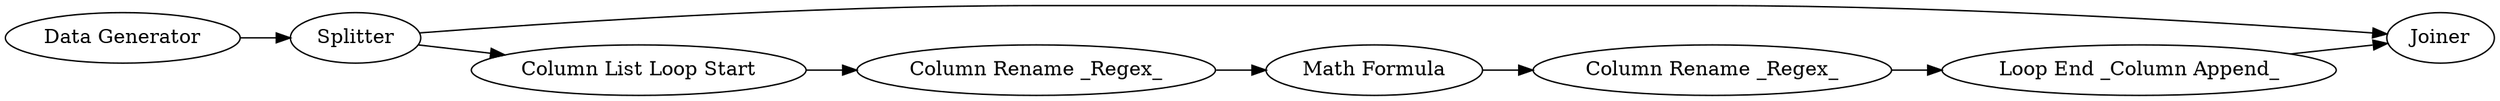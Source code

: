 digraph {
	9 -> 8
	5 -> 4
	11 -> 8
	3 -> 5
	10 -> 3
	4 -> 11
	1 -> 9
	9 -> 10
	5 [label="Math Formula"]
	1 [label="Data Generator"]
	9 [label=Splitter]
	11 [label="Loop End _Column Append_"]
	4 [label="Column Rename _Regex_"]
	8 [label=Joiner]
	3 [label="Column Rename _Regex_"]
	10 [label="Column List Loop Start"]
	rankdir=LR
}
